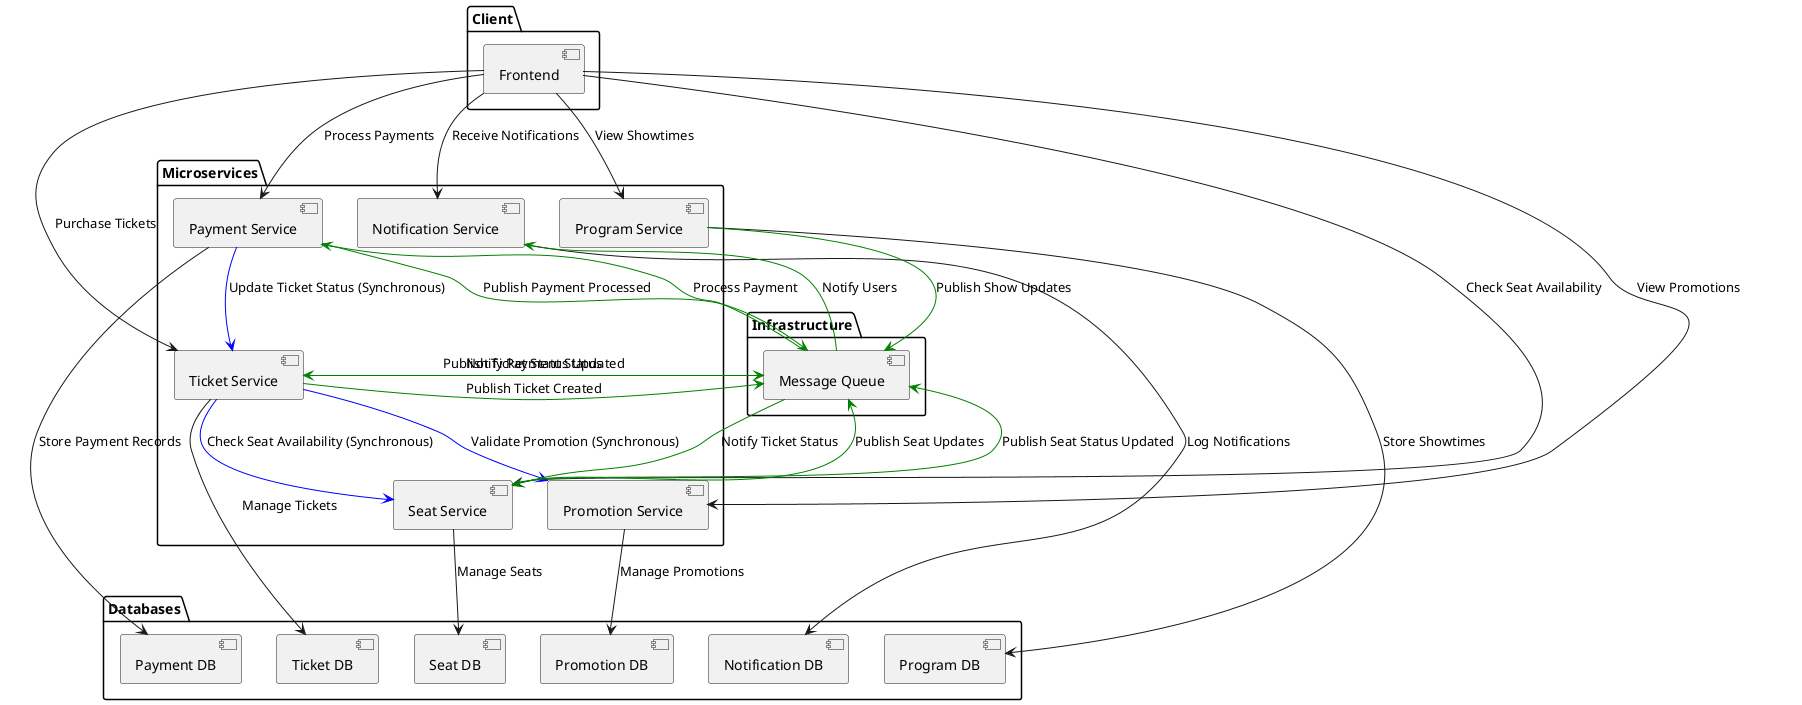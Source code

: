 @startuml CinemaMicroservicesArchitecture

package "Client" {
    [Frontend]
}

package "Microservices" {
    [Program Service] as ProgramService
    [Seat Service] as SeatService
    [Ticket Service] as TicketService
    [Payment Service] as PaymentService
    [Notification Service] as NotificationService
    [Promotion Service] as PromotionService
}

package "Databases" {
    [Program DB] as ProgramDB
    [Seat DB] as SeatDB
    [Ticket DB] as TicketDB
    [Payment DB] as PaymentDB
    [Notification DB] as NotificationDB
    [Promotion DB] as PromotionDB
}

package "Infrastructure" {
    [Message Queue] as MessageQueue
}

' Relaciones entre los microservicios y sus bases de datos
ProgramService --> ProgramDB : Store Showtimes
SeatService --> SeatDB : Manage Seats
TicketService --> TicketDB : Manage Tickets
PaymentService --> PaymentDB : Store Payment Records
NotificationService --> NotificationDB : Log Notifications
PromotionService --> PromotionDB : Manage Promotions

' Relaciones entre los microservicios
Frontend --> ProgramService : View Showtimes
Frontend --> SeatService : Check Seat Availability
Frontend --> TicketService : Purchase Tickets
Frontend --> PaymentService : Process Payments
Frontend --> NotificationService : Receive Notifications
Frontend --> PromotionService : View Promotions

' Comunicaciones síncronas (en azul)
TicketService -[#blue]-> SeatService : Check Seat Availability (Synchronous)
TicketService -[#blue]-> PromotionService : Validate Promotion (Synchronous)
PaymentService -[#blue]-> TicketService : Update Ticket Status (Synchronous)

' Comunicaciones asíncronas (en verde)
ProgramService -[#green]-> MessageQueue : Publish Show Updates
SeatService -[#green]-> MessageQueue : Publish Seat Updates
TicketService -[#green]-> MessageQueue : Publish Ticket Created
MessageQueue -[#green]-> PaymentService : Process Payment
PaymentService -[#green]-> MessageQueue : Publish Payment Processed
MessageQueue -[#green]-> TicketService : Notify Payment Status
TicketService -[#green]-> MessageQueue : Publish Ticket Status Updated
MessageQueue -[#green]-> SeatService : Notify Ticket Status
SeatService -[#green]-> MessageQueue : Publish Seat Status Updated
MessageQueue -[#green]-> NotificationService : Notify Users

@enduml